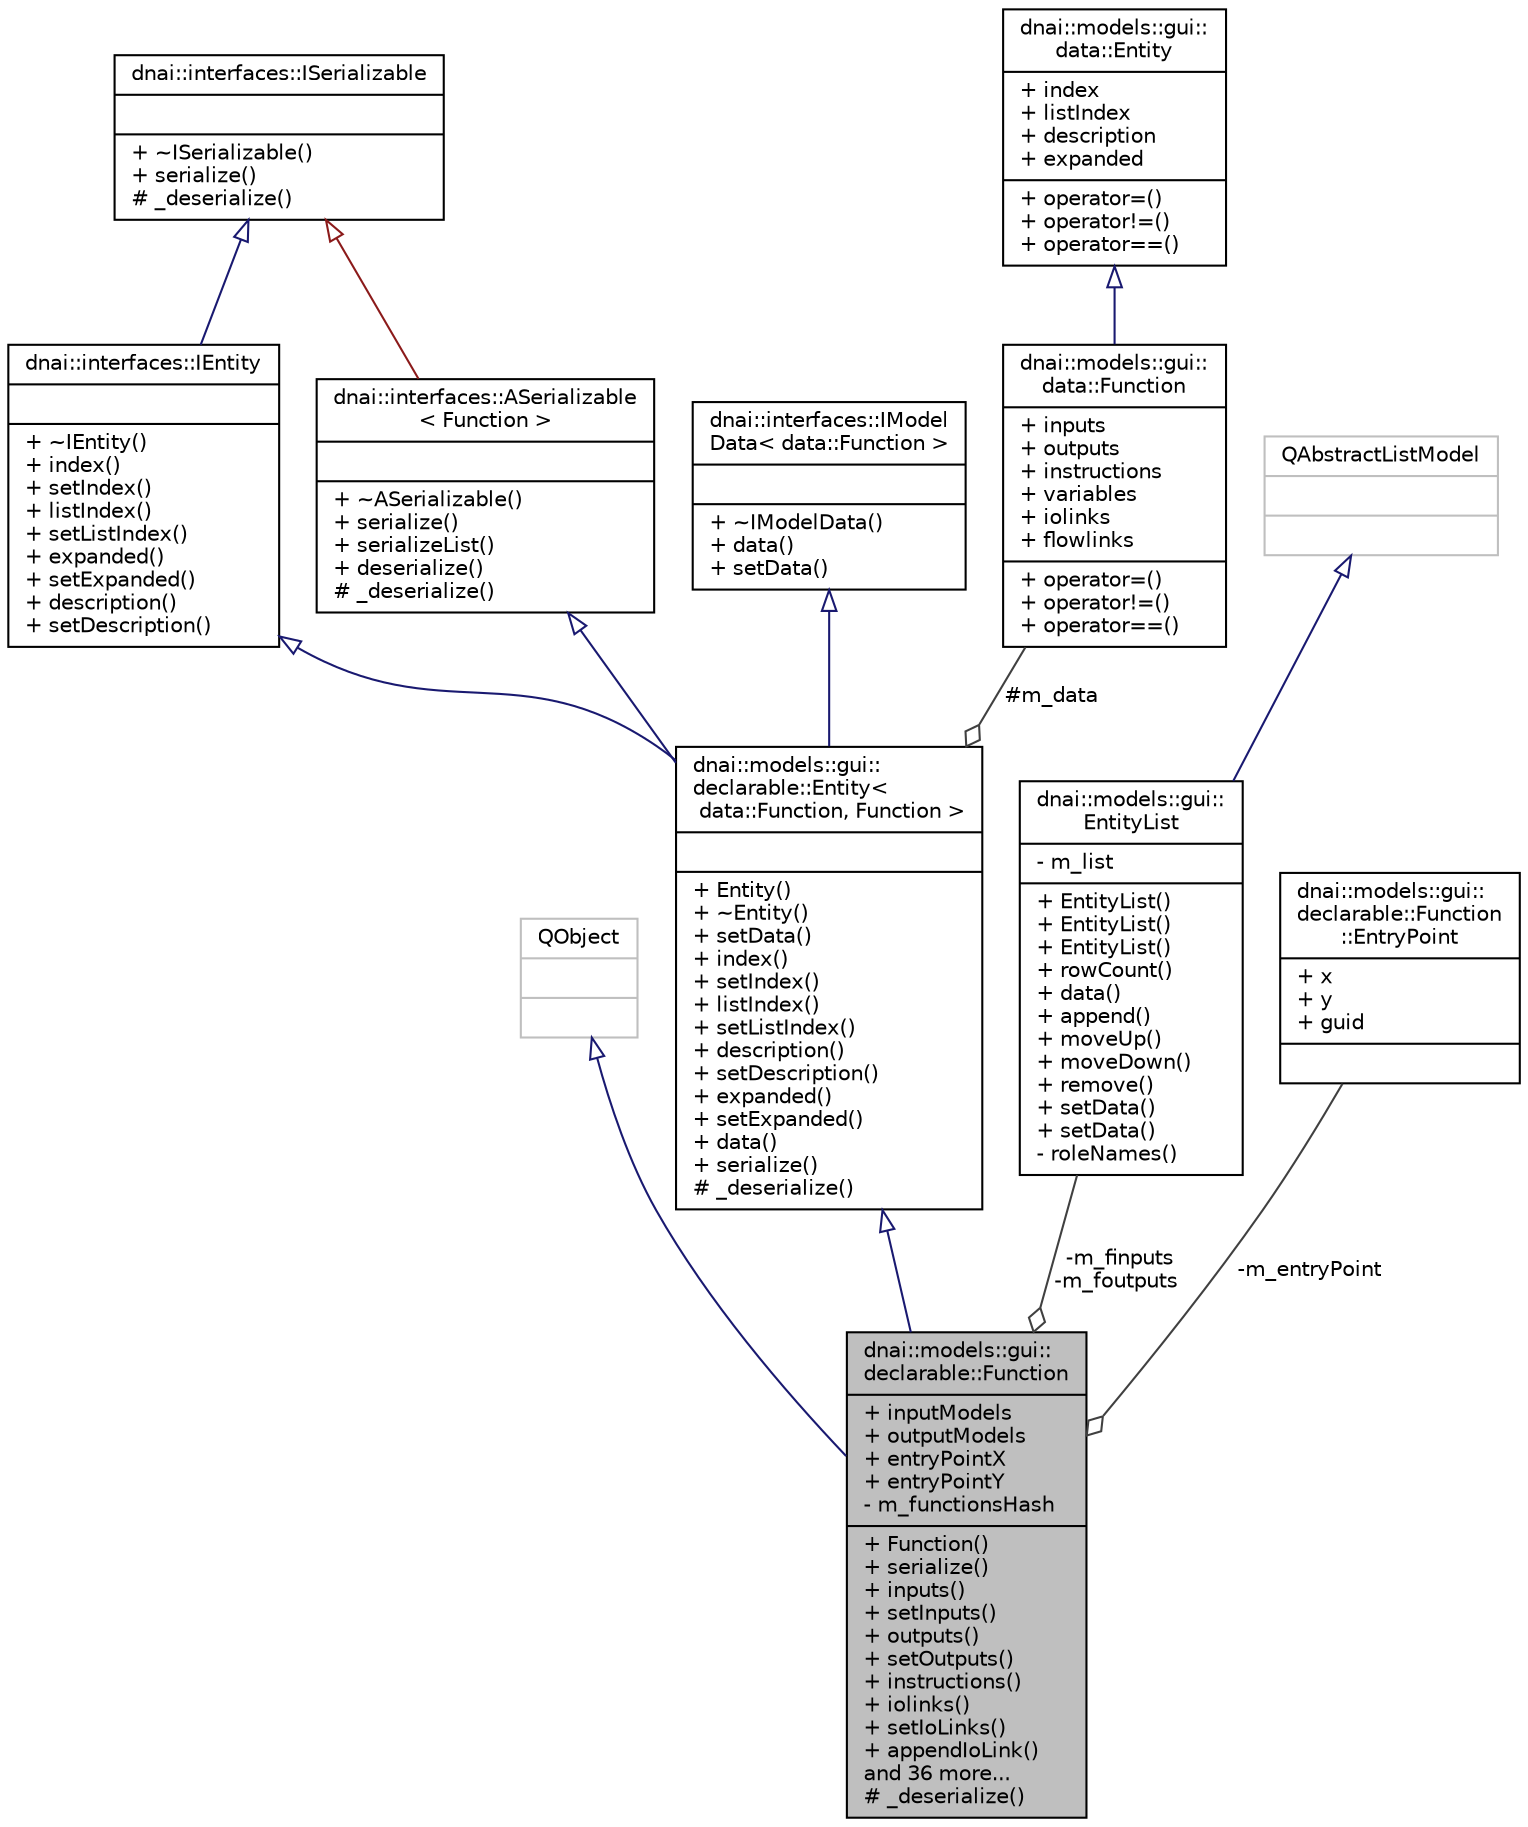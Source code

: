digraph "dnai::models::gui::declarable::Function"
{
  edge [fontname="Helvetica",fontsize="10",labelfontname="Helvetica",labelfontsize="10"];
  node [fontname="Helvetica",fontsize="10",shape=record];
  Node1 [label="{dnai::models::gui::\ldeclarable::Function\n|+ inputModels\l+ outputModels\l+ entryPointX\l+ entryPointY\l- m_functionsHash\l|+ Function()\l+ serialize()\l+ inputs()\l+ setInputs()\l+ outputs()\l+ setOutputs()\l+ instructions()\l+ iolinks()\l+ setIoLinks()\l+ appendIoLink()\land 36 more...\l# _deserialize()\l}",height=0.2,width=0.4,color="black", fillcolor="grey75", style="filled", fontcolor="black"];
  Node2 -> Node1 [dir="back",color="midnightblue",fontsize="10",style="solid",arrowtail="onormal",fontname="Helvetica"];
  Node2 [label="{QObject\n||}",height=0.2,width=0.4,color="grey75", fillcolor="white", style="filled"];
  Node3 -> Node1 [dir="back",color="midnightblue",fontsize="10",style="solid",arrowtail="onormal",fontname="Helvetica"];
  Node3 [label="{dnai::models::gui::\ldeclarable::Entity\<\l data::Function, Function \>\n||+ Entity()\l+ ~Entity()\l+ setData()\l+ index()\l+ setIndex()\l+ listIndex()\l+ setListIndex()\l+ description()\l+ setDescription()\l+ expanded()\l+ setExpanded()\l+ data()\l+ serialize()\l# _deserialize()\l}",height=0.2,width=0.4,color="black", fillcolor="white", style="filled",URL="$classdnai_1_1models_1_1gui_1_1declarable_1_1_entity.html"];
  Node4 -> Node3 [dir="back",color="midnightblue",fontsize="10",style="solid",arrowtail="onormal",fontname="Helvetica"];
  Node4 [label="{dnai::interfaces::IEntity\n||+ ~IEntity()\l+ index()\l+ setIndex()\l+ listIndex()\l+ setListIndex()\l+ expanded()\l+ setExpanded()\l+ description()\l+ setDescription()\l}",height=0.2,width=0.4,color="black", fillcolor="white", style="filled",URL="$classdnai_1_1interfaces_1_1_i_entity.html"];
  Node5 -> Node4 [dir="back",color="midnightblue",fontsize="10",style="solid",arrowtail="onormal",fontname="Helvetica"];
  Node5 [label="{dnai::interfaces::ISerializable\n||+ ~ISerializable()\l+ serialize()\l# _deserialize()\l}",height=0.2,width=0.4,color="black", fillcolor="white", style="filled",URL="$classdnai_1_1interfaces_1_1_i_serializable.html",tooltip="Allow inherited class to serialize and deserialize itself. "];
  Node6 -> Node3 [dir="back",color="midnightblue",fontsize="10",style="solid",arrowtail="onormal",fontname="Helvetica"];
  Node6 [label="{dnai::interfaces::IModel\lData\< data::Function \>\n||+ ~IModelData()\l+ data()\l+ setData()\l}",height=0.2,width=0.4,color="black", fillcolor="white", style="filled",URL="$classdnai_1_1interfaces_1_1_i_model_data.html"];
  Node7 -> Node3 [dir="back",color="midnightblue",fontsize="10",style="solid",arrowtail="onormal",fontname="Helvetica"];
  Node7 [label="{dnai::interfaces::ASerializable\l\< Function \>\n||+ ~ASerializable()\l+ serialize()\l+ serializeList()\l+ deserialize()\l# _deserialize()\l}",height=0.2,width=0.4,color="black", fillcolor="white", style="filled",URL="$classdnai_1_1interfaces_1_1_a_serializable.html"];
  Node5 -> Node7 [dir="back",color="firebrick4",fontsize="10",style="solid",arrowtail="onormal",fontname="Helvetica"];
  Node8 -> Node3 [color="grey25",fontsize="10",style="solid",label=" #m_data" ,arrowhead="odiamond",fontname="Helvetica"];
  Node8 [label="{dnai::models::gui::\ldata::Function\n|+ inputs\l+ outputs\l+ instructions\l+ variables\l+ iolinks\l+ flowlinks\l|+ operator=()\l+ operator!=()\l+ operator==()\l}",height=0.2,width=0.4,color="black", fillcolor="white", style="filled",URL="$structdnai_1_1models_1_1gui_1_1data_1_1_function.html"];
  Node9 -> Node8 [dir="back",color="midnightblue",fontsize="10",style="solid",arrowtail="onormal",fontname="Helvetica"];
  Node9 [label="{dnai::models::gui::\ldata::Entity\n|+ index\l+ listIndex\l+ description\l+ expanded\l|+ operator=()\l+ operator!=()\l+ operator==()\l}",height=0.2,width=0.4,color="black", fillcolor="white", style="filled",URL="$structdnai_1_1models_1_1gui_1_1data_1_1_entity.html"];
  Node10 -> Node1 [color="grey25",fontsize="10",style="solid",label=" -m_finputs\n-m_foutputs" ,arrowhead="odiamond",fontname="Helvetica"];
  Node10 [label="{dnai::models::gui::\lEntityList\n|- m_list\l|+ EntityList()\l+ EntityList()\l+ EntityList()\l+ rowCount()\l+ data()\l+ append()\l+ moveUp()\l+ moveDown()\l+ remove()\l+ setData()\l+ setData()\l- roleNames()\l}",height=0.2,width=0.4,color="black", fillcolor="white", style="filled",URL="$classdnai_1_1models_1_1gui_1_1_entity_list.html"];
  Node11 -> Node10 [dir="back",color="midnightblue",fontsize="10",style="solid",arrowtail="onormal",fontname="Helvetica"];
  Node11 [label="{QAbstractListModel\n||}",height=0.2,width=0.4,color="grey75", fillcolor="white", style="filled"];
  Node12 -> Node1 [color="grey25",fontsize="10",style="solid",label=" -m_entryPoint" ,arrowhead="odiamond",fontname="Helvetica"];
  Node12 [label="{dnai::models::gui::\ldeclarable::Function\l::EntryPoint\n|+ x\l+ y\l+ guid\l|}",height=0.2,width=0.4,color="black", fillcolor="white", style="filled",URL="$structdnai_1_1models_1_1gui_1_1declarable_1_1_function_1_1_entry_point.html"];
}
